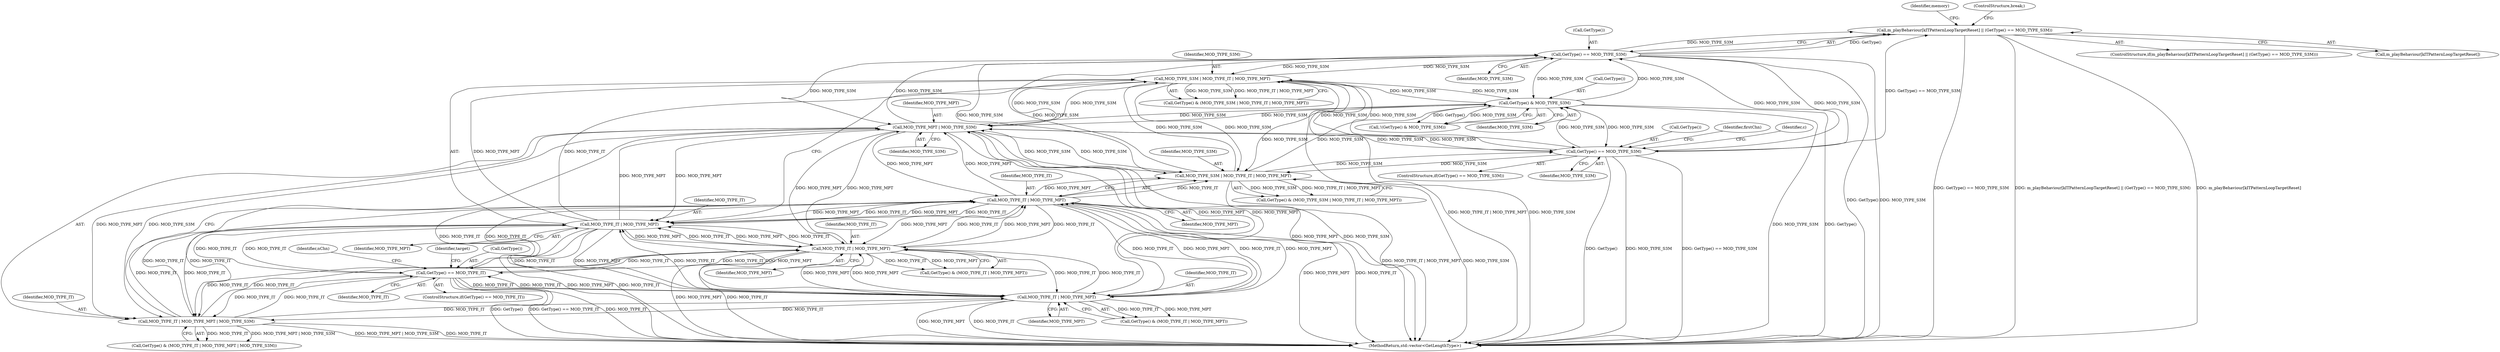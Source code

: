digraph "0_openmpt_492022c7297ede682161d9c0ec2de15526424e76@array" {
"1003533" [label="(Call,m_playBehaviour[kITPatternLoopTargetReset] || (GetType() == MOD_TYPE_S3M))"];
"1003537" [label="(Call,GetType() == MOD_TYPE_S3M)"];
"1001459" [label="(Call,MOD_TYPE_S3M | MOD_TYPE_IT | MOD_TYPE_MPT)"];
"1001048" [label="(Call,GetType() & MOD_TYPE_S3M)"];
"1001877" [label="(Call,MOD_TYPE_MPT | MOD_TYPE_S3M)"];
"1002656" [label="(Call,MOD_TYPE_IT | MOD_TYPE_MPT)"];
"1001461" [label="(Call,MOD_TYPE_IT | MOD_TYPE_MPT)"];
"1003578" [label="(Call,GetType() == MOD_TYPE_IT)"];
"1002295" [label="(Call,MOD_TYPE_IT | MOD_TYPE_MPT)"];
"1001875" [label="(Call,MOD_TYPE_IT | MOD_TYPE_MPT | MOD_TYPE_S3M)"];
"1002340" [label="(Call,MOD_TYPE_IT | MOD_TYPE_MPT)"];
"1002654" [label="(Call,MOD_TYPE_S3M | MOD_TYPE_IT | MOD_TYPE_MPT)"];
"1001588" [label="(Call,GetType() == MOD_TYPE_S3M)"];
"1002340" [label="(Call,MOD_TYPE_IT | MOD_TYPE_MPT)"];
"1002655" [label="(Identifier,MOD_TYPE_S3M)"];
"1001461" [label="(Call,MOD_TYPE_IT | MOD_TYPE_MPT)"];
"1002296" [label="(Identifier,MOD_TYPE_IT)"];
"1001459" [label="(Call,MOD_TYPE_S3M | MOD_TYPE_IT | MOD_TYPE_MPT)"];
"1003577" [label="(ControlStructure,if(GetType() == MOD_TYPE_IT))"];
"1001047" [label="(Call,!(GetType() & MOD_TYPE_S3M))"];
"1002341" [label="(Identifier,MOD_TYPE_IT)"];
"1002293" [label="(Call,GetType() & (MOD_TYPE_IT | MOD_TYPE_MPT))"];
"1003923" [label="(MethodReturn,std::vector<GetLengthType>)"];
"1002652" [label="(Call,GetType() & (MOD_TYPE_S3M | MOD_TYPE_IT | MOD_TYPE_MPT))"];
"1002297" [label="(Identifier,MOD_TYPE_MPT)"];
"1001876" [label="(Identifier,MOD_TYPE_IT)"];
"1002338" [label="(Call,GetType() & (MOD_TYPE_IT | MOD_TYPE_MPT))"];
"1003579" [label="(Call,GetType())"];
"1003537" [label="(Call,GetType() == MOD_TYPE_S3M)"];
"1001877" [label="(Call,MOD_TYPE_MPT | MOD_TYPE_S3M)"];
"1001049" [label="(Call,GetType())"];
"1002656" [label="(Call,MOD_TYPE_IT | MOD_TYPE_MPT)"];
"1003532" [label="(ControlStructure,if(m_playBehaviour[kITPatternLoopTargetReset] || (GetType() == MOD_TYPE_S3M)))"];
"1003585" [label="(Identifier,nChn)"];
"1003533" [label="(Call,m_playBehaviour[kITPatternLoopTargetReset] || (GetType() == MOD_TYPE_S3M))"];
"1001463" [label="(Identifier,MOD_TYPE_MPT)"];
"1001048" [label="(Call,GetType() & MOD_TYPE_S3M)"];
"1001457" [label="(Call,GetType() & (MOD_TYPE_S3M | MOD_TYPE_IT | MOD_TYPE_MPT))"];
"1001460" [label="(Identifier,MOD_TYPE_S3M)"];
"1003538" [label="(Call,GetType())"];
"1002657" [label="(Identifier,MOD_TYPE_IT)"];
"1001875" [label="(Call,MOD_TYPE_IT | MOD_TYPE_MPT | MOD_TYPE_S3M)"];
"1001462" [label="(Identifier,MOD_TYPE_IT)"];
"1000356" [label="(Identifier,target)"];
"1002654" [label="(Call,MOD_TYPE_S3M | MOD_TYPE_IT | MOD_TYPE_MPT)"];
"1001878" [label="(Identifier,MOD_TYPE_MPT)"];
"1001589" [label="(Call,GetType())"];
"1003580" [label="(Identifier,MOD_TYPE_IT)"];
"1001590" [label="(Identifier,MOD_TYPE_S3M)"];
"1001593" [label="(Identifier,firstChn)"];
"1001603" [label="(Identifier,c)"];
"1003539" [label="(Identifier,MOD_TYPE_S3M)"];
"1001050" [label="(Identifier,MOD_TYPE_S3M)"];
"1002342" [label="(Identifier,MOD_TYPE_MPT)"];
"1002658" [label="(Identifier,MOD_TYPE_MPT)"];
"1003534" [label="(Call,m_playBehaviour[kITPatternLoopTargetReset])"];
"1001879" [label="(Identifier,MOD_TYPE_S3M)"];
"1001588" [label="(Call,GetType() == MOD_TYPE_S3M)"];
"1001587" [label="(ControlStructure,if(GetType() == MOD_TYPE_S3M))"];
"1002295" [label="(Call,MOD_TYPE_IT | MOD_TYPE_MPT)"];
"1003578" [label="(Call,GetType() == MOD_TYPE_IT)"];
"1003545" [label="(Identifier,memory)"];
"1001873" [label="(Call,GetType() & (MOD_TYPE_IT | MOD_TYPE_MPT | MOD_TYPE_S3M))"];
"1003576" [label="(ControlStructure,break;)"];
"1003533" -> "1003532"  [label="AST: "];
"1003533" -> "1003534"  [label="CFG: "];
"1003533" -> "1003537"  [label="CFG: "];
"1003534" -> "1003533"  [label="AST: "];
"1003537" -> "1003533"  [label="AST: "];
"1003545" -> "1003533"  [label="CFG: "];
"1003576" -> "1003533"  [label="CFG: "];
"1003533" -> "1003923"  [label="DDG: GetType() == MOD_TYPE_S3M"];
"1003533" -> "1003923"  [label="DDG: m_playBehaviour[kITPatternLoopTargetReset] || (GetType() == MOD_TYPE_S3M)"];
"1003533" -> "1003923"  [label="DDG: m_playBehaviour[kITPatternLoopTargetReset]"];
"1003537" -> "1003533"  [label="DDG: GetType()"];
"1003537" -> "1003533"  [label="DDG: MOD_TYPE_S3M"];
"1001588" -> "1003533"  [label="DDG: GetType() == MOD_TYPE_S3M"];
"1003537" -> "1003539"  [label="CFG: "];
"1003538" -> "1003537"  [label="AST: "];
"1003539" -> "1003537"  [label="AST: "];
"1003537" -> "1003923"  [label="DDG: MOD_TYPE_S3M"];
"1003537" -> "1003923"  [label="DDG: GetType()"];
"1003537" -> "1001048"  [label="DDG: MOD_TYPE_S3M"];
"1003537" -> "1001459"  [label="DDG: MOD_TYPE_S3M"];
"1003537" -> "1001588"  [label="DDG: MOD_TYPE_S3M"];
"1003537" -> "1001877"  [label="DDG: MOD_TYPE_S3M"];
"1003537" -> "1002654"  [label="DDG: MOD_TYPE_S3M"];
"1001459" -> "1003537"  [label="DDG: MOD_TYPE_S3M"];
"1001048" -> "1003537"  [label="DDG: MOD_TYPE_S3M"];
"1001877" -> "1003537"  [label="DDG: MOD_TYPE_S3M"];
"1002654" -> "1003537"  [label="DDG: MOD_TYPE_S3M"];
"1001588" -> "1003537"  [label="DDG: MOD_TYPE_S3M"];
"1001459" -> "1001457"  [label="AST: "];
"1001459" -> "1001461"  [label="CFG: "];
"1001460" -> "1001459"  [label="AST: "];
"1001461" -> "1001459"  [label="AST: "];
"1001457" -> "1001459"  [label="CFG: "];
"1001459" -> "1003923"  [label="DDG: MOD_TYPE_S3M"];
"1001459" -> "1003923"  [label="DDG: MOD_TYPE_IT | MOD_TYPE_MPT"];
"1001459" -> "1001048"  [label="DDG: MOD_TYPE_S3M"];
"1001459" -> "1001457"  [label="DDG: MOD_TYPE_S3M"];
"1001459" -> "1001457"  [label="DDG: MOD_TYPE_IT | MOD_TYPE_MPT"];
"1001048" -> "1001459"  [label="DDG: MOD_TYPE_S3M"];
"1001877" -> "1001459"  [label="DDG: MOD_TYPE_S3M"];
"1002654" -> "1001459"  [label="DDG: MOD_TYPE_S3M"];
"1001588" -> "1001459"  [label="DDG: MOD_TYPE_S3M"];
"1001461" -> "1001459"  [label="DDG: MOD_TYPE_IT"];
"1001461" -> "1001459"  [label="DDG: MOD_TYPE_MPT"];
"1001459" -> "1001588"  [label="DDG: MOD_TYPE_S3M"];
"1001459" -> "1001877"  [label="DDG: MOD_TYPE_S3M"];
"1001459" -> "1002654"  [label="DDG: MOD_TYPE_S3M"];
"1001048" -> "1001047"  [label="AST: "];
"1001048" -> "1001050"  [label="CFG: "];
"1001049" -> "1001048"  [label="AST: "];
"1001050" -> "1001048"  [label="AST: "];
"1001047" -> "1001048"  [label="CFG: "];
"1001048" -> "1003923"  [label="DDG: GetType()"];
"1001048" -> "1003923"  [label="DDG: MOD_TYPE_S3M"];
"1001048" -> "1001047"  [label="DDG: GetType()"];
"1001048" -> "1001047"  [label="DDG: MOD_TYPE_S3M"];
"1001877" -> "1001048"  [label="DDG: MOD_TYPE_S3M"];
"1002654" -> "1001048"  [label="DDG: MOD_TYPE_S3M"];
"1001588" -> "1001048"  [label="DDG: MOD_TYPE_S3M"];
"1001048" -> "1001588"  [label="DDG: MOD_TYPE_S3M"];
"1001048" -> "1001877"  [label="DDG: MOD_TYPE_S3M"];
"1001048" -> "1002654"  [label="DDG: MOD_TYPE_S3M"];
"1001877" -> "1001875"  [label="AST: "];
"1001877" -> "1001879"  [label="CFG: "];
"1001878" -> "1001877"  [label="AST: "];
"1001879" -> "1001877"  [label="AST: "];
"1001875" -> "1001877"  [label="CFG: "];
"1001877" -> "1003923"  [label="DDG: MOD_TYPE_MPT"];
"1001877" -> "1003923"  [label="DDG: MOD_TYPE_S3M"];
"1001877" -> "1001461"  [label="DDG: MOD_TYPE_MPT"];
"1001877" -> "1001588"  [label="DDG: MOD_TYPE_S3M"];
"1001877" -> "1001875"  [label="DDG: MOD_TYPE_MPT"];
"1001877" -> "1001875"  [label="DDG: MOD_TYPE_S3M"];
"1002656" -> "1001877"  [label="DDG: MOD_TYPE_MPT"];
"1001461" -> "1001877"  [label="DDG: MOD_TYPE_MPT"];
"1002295" -> "1001877"  [label="DDG: MOD_TYPE_MPT"];
"1002340" -> "1001877"  [label="DDG: MOD_TYPE_MPT"];
"1002654" -> "1001877"  [label="DDG: MOD_TYPE_S3M"];
"1001588" -> "1001877"  [label="DDG: MOD_TYPE_S3M"];
"1001877" -> "1002295"  [label="DDG: MOD_TYPE_MPT"];
"1001877" -> "1002340"  [label="DDG: MOD_TYPE_MPT"];
"1001877" -> "1002654"  [label="DDG: MOD_TYPE_S3M"];
"1001877" -> "1002656"  [label="DDG: MOD_TYPE_MPT"];
"1002656" -> "1002654"  [label="AST: "];
"1002656" -> "1002658"  [label="CFG: "];
"1002657" -> "1002656"  [label="AST: "];
"1002658" -> "1002656"  [label="AST: "];
"1002654" -> "1002656"  [label="CFG: "];
"1002656" -> "1003923"  [label="DDG: MOD_TYPE_MPT"];
"1002656" -> "1003923"  [label="DDG: MOD_TYPE_IT"];
"1002656" -> "1001461"  [label="DDG: MOD_TYPE_IT"];
"1002656" -> "1001461"  [label="DDG: MOD_TYPE_MPT"];
"1002656" -> "1001875"  [label="DDG: MOD_TYPE_IT"];
"1002656" -> "1002295"  [label="DDG: MOD_TYPE_IT"];
"1002656" -> "1002295"  [label="DDG: MOD_TYPE_MPT"];
"1002656" -> "1002340"  [label="DDG: MOD_TYPE_IT"];
"1002656" -> "1002340"  [label="DDG: MOD_TYPE_MPT"];
"1002656" -> "1002654"  [label="DDG: MOD_TYPE_IT"];
"1002656" -> "1002654"  [label="DDG: MOD_TYPE_MPT"];
"1001461" -> "1002656"  [label="DDG: MOD_TYPE_IT"];
"1001461" -> "1002656"  [label="DDG: MOD_TYPE_MPT"];
"1003578" -> "1002656"  [label="DDG: MOD_TYPE_IT"];
"1002295" -> "1002656"  [label="DDG: MOD_TYPE_IT"];
"1002295" -> "1002656"  [label="DDG: MOD_TYPE_MPT"];
"1001875" -> "1002656"  [label="DDG: MOD_TYPE_IT"];
"1002340" -> "1002656"  [label="DDG: MOD_TYPE_IT"];
"1002340" -> "1002656"  [label="DDG: MOD_TYPE_MPT"];
"1002656" -> "1003578"  [label="DDG: MOD_TYPE_IT"];
"1001461" -> "1001463"  [label="CFG: "];
"1001462" -> "1001461"  [label="AST: "];
"1001463" -> "1001461"  [label="AST: "];
"1001461" -> "1003923"  [label="DDG: MOD_TYPE_MPT"];
"1001461" -> "1003923"  [label="DDG: MOD_TYPE_IT"];
"1003578" -> "1001461"  [label="DDG: MOD_TYPE_IT"];
"1002295" -> "1001461"  [label="DDG: MOD_TYPE_IT"];
"1002295" -> "1001461"  [label="DDG: MOD_TYPE_MPT"];
"1001875" -> "1001461"  [label="DDG: MOD_TYPE_IT"];
"1002340" -> "1001461"  [label="DDG: MOD_TYPE_IT"];
"1002340" -> "1001461"  [label="DDG: MOD_TYPE_MPT"];
"1001461" -> "1001875"  [label="DDG: MOD_TYPE_IT"];
"1001461" -> "1002295"  [label="DDG: MOD_TYPE_IT"];
"1001461" -> "1002295"  [label="DDG: MOD_TYPE_MPT"];
"1001461" -> "1002340"  [label="DDG: MOD_TYPE_IT"];
"1001461" -> "1002340"  [label="DDG: MOD_TYPE_MPT"];
"1001461" -> "1003578"  [label="DDG: MOD_TYPE_IT"];
"1003578" -> "1003577"  [label="AST: "];
"1003578" -> "1003580"  [label="CFG: "];
"1003579" -> "1003578"  [label="AST: "];
"1003580" -> "1003578"  [label="AST: "];
"1000356" -> "1003578"  [label="CFG: "];
"1003585" -> "1003578"  [label="CFG: "];
"1003578" -> "1003923"  [label="DDG: GetType()"];
"1003578" -> "1003923"  [label="DDG: GetType() == MOD_TYPE_IT"];
"1003578" -> "1003923"  [label="DDG: MOD_TYPE_IT"];
"1003578" -> "1001875"  [label="DDG: MOD_TYPE_IT"];
"1003578" -> "1002295"  [label="DDG: MOD_TYPE_IT"];
"1003578" -> "1002340"  [label="DDG: MOD_TYPE_IT"];
"1002295" -> "1003578"  [label="DDG: MOD_TYPE_IT"];
"1001875" -> "1003578"  [label="DDG: MOD_TYPE_IT"];
"1002340" -> "1003578"  [label="DDG: MOD_TYPE_IT"];
"1002295" -> "1002293"  [label="AST: "];
"1002295" -> "1002297"  [label="CFG: "];
"1002296" -> "1002295"  [label="AST: "];
"1002297" -> "1002295"  [label="AST: "];
"1002293" -> "1002295"  [label="CFG: "];
"1002295" -> "1003923"  [label="DDG: MOD_TYPE_MPT"];
"1002295" -> "1003923"  [label="DDG: MOD_TYPE_IT"];
"1002295" -> "1001875"  [label="DDG: MOD_TYPE_IT"];
"1002295" -> "1002293"  [label="DDG: MOD_TYPE_IT"];
"1002295" -> "1002293"  [label="DDG: MOD_TYPE_MPT"];
"1001875" -> "1002295"  [label="DDG: MOD_TYPE_IT"];
"1002340" -> "1002295"  [label="DDG: MOD_TYPE_IT"];
"1002340" -> "1002295"  [label="DDG: MOD_TYPE_MPT"];
"1002295" -> "1002340"  [label="DDG: MOD_TYPE_IT"];
"1002295" -> "1002340"  [label="DDG: MOD_TYPE_MPT"];
"1001875" -> "1001873"  [label="AST: "];
"1001876" -> "1001875"  [label="AST: "];
"1001873" -> "1001875"  [label="CFG: "];
"1001875" -> "1003923"  [label="DDG: MOD_TYPE_MPT | MOD_TYPE_S3M"];
"1001875" -> "1003923"  [label="DDG: MOD_TYPE_IT"];
"1001875" -> "1001873"  [label="DDG: MOD_TYPE_IT"];
"1001875" -> "1001873"  [label="DDG: MOD_TYPE_MPT | MOD_TYPE_S3M"];
"1002340" -> "1001875"  [label="DDG: MOD_TYPE_IT"];
"1001875" -> "1002340"  [label="DDG: MOD_TYPE_IT"];
"1002340" -> "1002338"  [label="AST: "];
"1002340" -> "1002342"  [label="CFG: "];
"1002341" -> "1002340"  [label="AST: "];
"1002342" -> "1002340"  [label="AST: "];
"1002338" -> "1002340"  [label="CFG: "];
"1002340" -> "1003923"  [label="DDG: MOD_TYPE_MPT"];
"1002340" -> "1003923"  [label="DDG: MOD_TYPE_IT"];
"1002340" -> "1002338"  [label="DDG: MOD_TYPE_IT"];
"1002340" -> "1002338"  [label="DDG: MOD_TYPE_MPT"];
"1002654" -> "1002652"  [label="AST: "];
"1002655" -> "1002654"  [label="AST: "];
"1002652" -> "1002654"  [label="CFG: "];
"1002654" -> "1003923"  [label="DDG: MOD_TYPE_IT | MOD_TYPE_MPT"];
"1002654" -> "1003923"  [label="DDG: MOD_TYPE_S3M"];
"1002654" -> "1001588"  [label="DDG: MOD_TYPE_S3M"];
"1002654" -> "1002652"  [label="DDG: MOD_TYPE_S3M"];
"1002654" -> "1002652"  [label="DDG: MOD_TYPE_IT | MOD_TYPE_MPT"];
"1001588" -> "1002654"  [label="DDG: MOD_TYPE_S3M"];
"1001588" -> "1001587"  [label="AST: "];
"1001588" -> "1001590"  [label="CFG: "];
"1001589" -> "1001588"  [label="AST: "];
"1001590" -> "1001588"  [label="AST: "];
"1001593" -> "1001588"  [label="CFG: "];
"1001603" -> "1001588"  [label="CFG: "];
"1001588" -> "1003923"  [label="DDG: GetType()"];
"1001588" -> "1003923"  [label="DDG: MOD_TYPE_S3M"];
"1001588" -> "1003923"  [label="DDG: GetType() == MOD_TYPE_S3M"];
}
